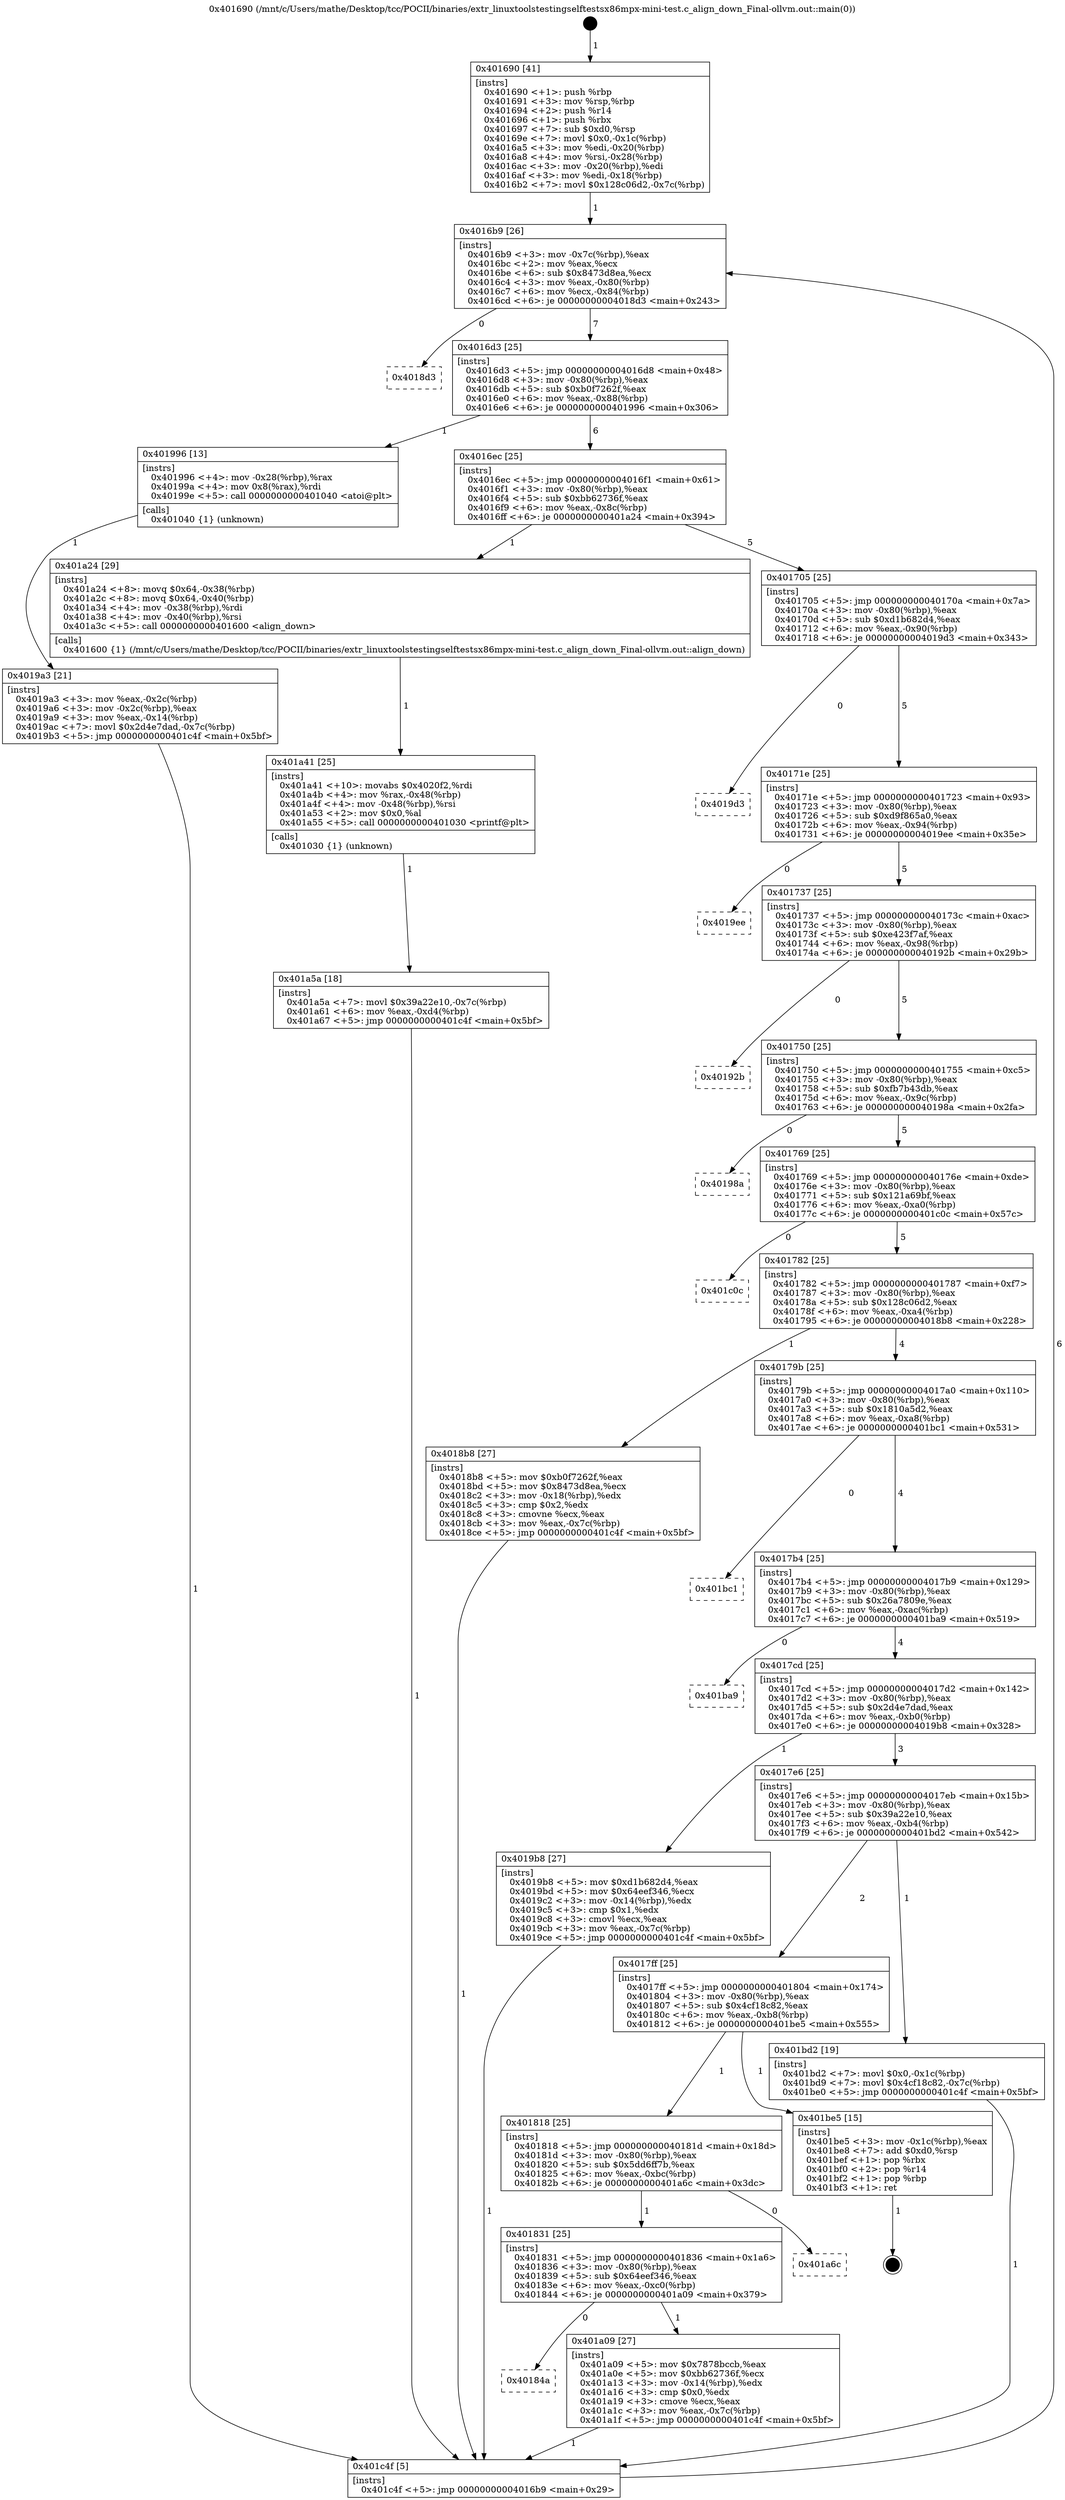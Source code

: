 digraph "0x401690" {
  label = "0x401690 (/mnt/c/Users/mathe/Desktop/tcc/POCII/binaries/extr_linuxtoolstestingselftestsx86mpx-mini-test.c_align_down_Final-ollvm.out::main(0))"
  labelloc = "t"
  node[shape=record]

  Entry [label="",width=0.3,height=0.3,shape=circle,fillcolor=black,style=filled]
  "0x4016b9" [label="{
     0x4016b9 [26]\l
     | [instrs]\l
     &nbsp;&nbsp;0x4016b9 \<+3\>: mov -0x7c(%rbp),%eax\l
     &nbsp;&nbsp;0x4016bc \<+2\>: mov %eax,%ecx\l
     &nbsp;&nbsp;0x4016be \<+6\>: sub $0x8473d8ea,%ecx\l
     &nbsp;&nbsp;0x4016c4 \<+3\>: mov %eax,-0x80(%rbp)\l
     &nbsp;&nbsp;0x4016c7 \<+6\>: mov %ecx,-0x84(%rbp)\l
     &nbsp;&nbsp;0x4016cd \<+6\>: je 00000000004018d3 \<main+0x243\>\l
  }"]
  "0x4018d3" [label="{
     0x4018d3\l
  }", style=dashed]
  "0x4016d3" [label="{
     0x4016d3 [25]\l
     | [instrs]\l
     &nbsp;&nbsp;0x4016d3 \<+5\>: jmp 00000000004016d8 \<main+0x48\>\l
     &nbsp;&nbsp;0x4016d8 \<+3\>: mov -0x80(%rbp),%eax\l
     &nbsp;&nbsp;0x4016db \<+5\>: sub $0xb0f7262f,%eax\l
     &nbsp;&nbsp;0x4016e0 \<+6\>: mov %eax,-0x88(%rbp)\l
     &nbsp;&nbsp;0x4016e6 \<+6\>: je 0000000000401996 \<main+0x306\>\l
  }"]
  Exit [label="",width=0.3,height=0.3,shape=circle,fillcolor=black,style=filled,peripheries=2]
  "0x401996" [label="{
     0x401996 [13]\l
     | [instrs]\l
     &nbsp;&nbsp;0x401996 \<+4\>: mov -0x28(%rbp),%rax\l
     &nbsp;&nbsp;0x40199a \<+4\>: mov 0x8(%rax),%rdi\l
     &nbsp;&nbsp;0x40199e \<+5\>: call 0000000000401040 \<atoi@plt\>\l
     | [calls]\l
     &nbsp;&nbsp;0x401040 \{1\} (unknown)\l
  }"]
  "0x4016ec" [label="{
     0x4016ec [25]\l
     | [instrs]\l
     &nbsp;&nbsp;0x4016ec \<+5\>: jmp 00000000004016f1 \<main+0x61\>\l
     &nbsp;&nbsp;0x4016f1 \<+3\>: mov -0x80(%rbp),%eax\l
     &nbsp;&nbsp;0x4016f4 \<+5\>: sub $0xbb62736f,%eax\l
     &nbsp;&nbsp;0x4016f9 \<+6\>: mov %eax,-0x8c(%rbp)\l
     &nbsp;&nbsp;0x4016ff \<+6\>: je 0000000000401a24 \<main+0x394\>\l
  }"]
  "0x401a5a" [label="{
     0x401a5a [18]\l
     | [instrs]\l
     &nbsp;&nbsp;0x401a5a \<+7\>: movl $0x39a22e10,-0x7c(%rbp)\l
     &nbsp;&nbsp;0x401a61 \<+6\>: mov %eax,-0xd4(%rbp)\l
     &nbsp;&nbsp;0x401a67 \<+5\>: jmp 0000000000401c4f \<main+0x5bf\>\l
  }"]
  "0x401a24" [label="{
     0x401a24 [29]\l
     | [instrs]\l
     &nbsp;&nbsp;0x401a24 \<+8\>: movq $0x64,-0x38(%rbp)\l
     &nbsp;&nbsp;0x401a2c \<+8\>: movq $0x64,-0x40(%rbp)\l
     &nbsp;&nbsp;0x401a34 \<+4\>: mov -0x38(%rbp),%rdi\l
     &nbsp;&nbsp;0x401a38 \<+4\>: mov -0x40(%rbp),%rsi\l
     &nbsp;&nbsp;0x401a3c \<+5\>: call 0000000000401600 \<align_down\>\l
     | [calls]\l
     &nbsp;&nbsp;0x401600 \{1\} (/mnt/c/Users/mathe/Desktop/tcc/POCII/binaries/extr_linuxtoolstestingselftestsx86mpx-mini-test.c_align_down_Final-ollvm.out::align_down)\l
  }"]
  "0x401705" [label="{
     0x401705 [25]\l
     | [instrs]\l
     &nbsp;&nbsp;0x401705 \<+5\>: jmp 000000000040170a \<main+0x7a\>\l
     &nbsp;&nbsp;0x40170a \<+3\>: mov -0x80(%rbp),%eax\l
     &nbsp;&nbsp;0x40170d \<+5\>: sub $0xd1b682d4,%eax\l
     &nbsp;&nbsp;0x401712 \<+6\>: mov %eax,-0x90(%rbp)\l
     &nbsp;&nbsp;0x401718 \<+6\>: je 00000000004019d3 \<main+0x343\>\l
  }"]
  "0x401a41" [label="{
     0x401a41 [25]\l
     | [instrs]\l
     &nbsp;&nbsp;0x401a41 \<+10\>: movabs $0x4020f2,%rdi\l
     &nbsp;&nbsp;0x401a4b \<+4\>: mov %rax,-0x48(%rbp)\l
     &nbsp;&nbsp;0x401a4f \<+4\>: mov -0x48(%rbp),%rsi\l
     &nbsp;&nbsp;0x401a53 \<+2\>: mov $0x0,%al\l
     &nbsp;&nbsp;0x401a55 \<+5\>: call 0000000000401030 \<printf@plt\>\l
     | [calls]\l
     &nbsp;&nbsp;0x401030 \{1\} (unknown)\l
  }"]
  "0x4019d3" [label="{
     0x4019d3\l
  }", style=dashed]
  "0x40171e" [label="{
     0x40171e [25]\l
     | [instrs]\l
     &nbsp;&nbsp;0x40171e \<+5\>: jmp 0000000000401723 \<main+0x93\>\l
     &nbsp;&nbsp;0x401723 \<+3\>: mov -0x80(%rbp),%eax\l
     &nbsp;&nbsp;0x401726 \<+5\>: sub $0xd9f865a0,%eax\l
     &nbsp;&nbsp;0x40172b \<+6\>: mov %eax,-0x94(%rbp)\l
     &nbsp;&nbsp;0x401731 \<+6\>: je 00000000004019ee \<main+0x35e\>\l
  }"]
  "0x40184a" [label="{
     0x40184a\l
  }", style=dashed]
  "0x4019ee" [label="{
     0x4019ee\l
  }", style=dashed]
  "0x401737" [label="{
     0x401737 [25]\l
     | [instrs]\l
     &nbsp;&nbsp;0x401737 \<+5\>: jmp 000000000040173c \<main+0xac\>\l
     &nbsp;&nbsp;0x40173c \<+3\>: mov -0x80(%rbp),%eax\l
     &nbsp;&nbsp;0x40173f \<+5\>: sub $0xe423f7af,%eax\l
     &nbsp;&nbsp;0x401744 \<+6\>: mov %eax,-0x98(%rbp)\l
     &nbsp;&nbsp;0x40174a \<+6\>: je 000000000040192b \<main+0x29b\>\l
  }"]
  "0x401a09" [label="{
     0x401a09 [27]\l
     | [instrs]\l
     &nbsp;&nbsp;0x401a09 \<+5\>: mov $0x7878bccb,%eax\l
     &nbsp;&nbsp;0x401a0e \<+5\>: mov $0xbb62736f,%ecx\l
     &nbsp;&nbsp;0x401a13 \<+3\>: mov -0x14(%rbp),%edx\l
     &nbsp;&nbsp;0x401a16 \<+3\>: cmp $0x0,%edx\l
     &nbsp;&nbsp;0x401a19 \<+3\>: cmove %ecx,%eax\l
     &nbsp;&nbsp;0x401a1c \<+3\>: mov %eax,-0x7c(%rbp)\l
     &nbsp;&nbsp;0x401a1f \<+5\>: jmp 0000000000401c4f \<main+0x5bf\>\l
  }"]
  "0x40192b" [label="{
     0x40192b\l
  }", style=dashed]
  "0x401750" [label="{
     0x401750 [25]\l
     | [instrs]\l
     &nbsp;&nbsp;0x401750 \<+5\>: jmp 0000000000401755 \<main+0xc5\>\l
     &nbsp;&nbsp;0x401755 \<+3\>: mov -0x80(%rbp),%eax\l
     &nbsp;&nbsp;0x401758 \<+5\>: sub $0xfb7b43db,%eax\l
     &nbsp;&nbsp;0x40175d \<+6\>: mov %eax,-0x9c(%rbp)\l
     &nbsp;&nbsp;0x401763 \<+6\>: je 000000000040198a \<main+0x2fa\>\l
  }"]
  "0x401831" [label="{
     0x401831 [25]\l
     | [instrs]\l
     &nbsp;&nbsp;0x401831 \<+5\>: jmp 0000000000401836 \<main+0x1a6\>\l
     &nbsp;&nbsp;0x401836 \<+3\>: mov -0x80(%rbp),%eax\l
     &nbsp;&nbsp;0x401839 \<+5\>: sub $0x64eef346,%eax\l
     &nbsp;&nbsp;0x40183e \<+6\>: mov %eax,-0xc0(%rbp)\l
     &nbsp;&nbsp;0x401844 \<+6\>: je 0000000000401a09 \<main+0x379\>\l
  }"]
  "0x40198a" [label="{
     0x40198a\l
  }", style=dashed]
  "0x401769" [label="{
     0x401769 [25]\l
     | [instrs]\l
     &nbsp;&nbsp;0x401769 \<+5\>: jmp 000000000040176e \<main+0xde\>\l
     &nbsp;&nbsp;0x40176e \<+3\>: mov -0x80(%rbp),%eax\l
     &nbsp;&nbsp;0x401771 \<+5\>: sub $0x121a69bf,%eax\l
     &nbsp;&nbsp;0x401776 \<+6\>: mov %eax,-0xa0(%rbp)\l
     &nbsp;&nbsp;0x40177c \<+6\>: je 0000000000401c0c \<main+0x57c\>\l
  }"]
  "0x401a6c" [label="{
     0x401a6c\l
  }", style=dashed]
  "0x401c0c" [label="{
     0x401c0c\l
  }", style=dashed]
  "0x401782" [label="{
     0x401782 [25]\l
     | [instrs]\l
     &nbsp;&nbsp;0x401782 \<+5\>: jmp 0000000000401787 \<main+0xf7\>\l
     &nbsp;&nbsp;0x401787 \<+3\>: mov -0x80(%rbp),%eax\l
     &nbsp;&nbsp;0x40178a \<+5\>: sub $0x128c06d2,%eax\l
     &nbsp;&nbsp;0x40178f \<+6\>: mov %eax,-0xa4(%rbp)\l
     &nbsp;&nbsp;0x401795 \<+6\>: je 00000000004018b8 \<main+0x228\>\l
  }"]
  "0x401818" [label="{
     0x401818 [25]\l
     | [instrs]\l
     &nbsp;&nbsp;0x401818 \<+5\>: jmp 000000000040181d \<main+0x18d\>\l
     &nbsp;&nbsp;0x40181d \<+3\>: mov -0x80(%rbp),%eax\l
     &nbsp;&nbsp;0x401820 \<+5\>: sub $0x5dd6ff7b,%eax\l
     &nbsp;&nbsp;0x401825 \<+6\>: mov %eax,-0xbc(%rbp)\l
     &nbsp;&nbsp;0x40182b \<+6\>: je 0000000000401a6c \<main+0x3dc\>\l
  }"]
  "0x4018b8" [label="{
     0x4018b8 [27]\l
     | [instrs]\l
     &nbsp;&nbsp;0x4018b8 \<+5\>: mov $0xb0f7262f,%eax\l
     &nbsp;&nbsp;0x4018bd \<+5\>: mov $0x8473d8ea,%ecx\l
     &nbsp;&nbsp;0x4018c2 \<+3\>: mov -0x18(%rbp),%edx\l
     &nbsp;&nbsp;0x4018c5 \<+3\>: cmp $0x2,%edx\l
     &nbsp;&nbsp;0x4018c8 \<+3\>: cmovne %ecx,%eax\l
     &nbsp;&nbsp;0x4018cb \<+3\>: mov %eax,-0x7c(%rbp)\l
     &nbsp;&nbsp;0x4018ce \<+5\>: jmp 0000000000401c4f \<main+0x5bf\>\l
  }"]
  "0x40179b" [label="{
     0x40179b [25]\l
     | [instrs]\l
     &nbsp;&nbsp;0x40179b \<+5\>: jmp 00000000004017a0 \<main+0x110\>\l
     &nbsp;&nbsp;0x4017a0 \<+3\>: mov -0x80(%rbp),%eax\l
     &nbsp;&nbsp;0x4017a3 \<+5\>: sub $0x1810a5d2,%eax\l
     &nbsp;&nbsp;0x4017a8 \<+6\>: mov %eax,-0xa8(%rbp)\l
     &nbsp;&nbsp;0x4017ae \<+6\>: je 0000000000401bc1 \<main+0x531\>\l
  }"]
  "0x401c4f" [label="{
     0x401c4f [5]\l
     | [instrs]\l
     &nbsp;&nbsp;0x401c4f \<+5\>: jmp 00000000004016b9 \<main+0x29\>\l
  }"]
  "0x401690" [label="{
     0x401690 [41]\l
     | [instrs]\l
     &nbsp;&nbsp;0x401690 \<+1\>: push %rbp\l
     &nbsp;&nbsp;0x401691 \<+3\>: mov %rsp,%rbp\l
     &nbsp;&nbsp;0x401694 \<+2\>: push %r14\l
     &nbsp;&nbsp;0x401696 \<+1\>: push %rbx\l
     &nbsp;&nbsp;0x401697 \<+7\>: sub $0xd0,%rsp\l
     &nbsp;&nbsp;0x40169e \<+7\>: movl $0x0,-0x1c(%rbp)\l
     &nbsp;&nbsp;0x4016a5 \<+3\>: mov %edi,-0x20(%rbp)\l
     &nbsp;&nbsp;0x4016a8 \<+4\>: mov %rsi,-0x28(%rbp)\l
     &nbsp;&nbsp;0x4016ac \<+3\>: mov -0x20(%rbp),%edi\l
     &nbsp;&nbsp;0x4016af \<+3\>: mov %edi,-0x18(%rbp)\l
     &nbsp;&nbsp;0x4016b2 \<+7\>: movl $0x128c06d2,-0x7c(%rbp)\l
  }"]
  "0x4019a3" [label="{
     0x4019a3 [21]\l
     | [instrs]\l
     &nbsp;&nbsp;0x4019a3 \<+3\>: mov %eax,-0x2c(%rbp)\l
     &nbsp;&nbsp;0x4019a6 \<+3\>: mov -0x2c(%rbp),%eax\l
     &nbsp;&nbsp;0x4019a9 \<+3\>: mov %eax,-0x14(%rbp)\l
     &nbsp;&nbsp;0x4019ac \<+7\>: movl $0x2d4e7dad,-0x7c(%rbp)\l
     &nbsp;&nbsp;0x4019b3 \<+5\>: jmp 0000000000401c4f \<main+0x5bf\>\l
  }"]
  "0x401be5" [label="{
     0x401be5 [15]\l
     | [instrs]\l
     &nbsp;&nbsp;0x401be5 \<+3\>: mov -0x1c(%rbp),%eax\l
     &nbsp;&nbsp;0x401be8 \<+7\>: add $0xd0,%rsp\l
     &nbsp;&nbsp;0x401bef \<+1\>: pop %rbx\l
     &nbsp;&nbsp;0x401bf0 \<+2\>: pop %r14\l
     &nbsp;&nbsp;0x401bf2 \<+1\>: pop %rbp\l
     &nbsp;&nbsp;0x401bf3 \<+1\>: ret\l
  }"]
  "0x401bc1" [label="{
     0x401bc1\l
  }", style=dashed]
  "0x4017b4" [label="{
     0x4017b4 [25]\l
     | [instrs]\l
     &nbsp;&nbsp;0x4017b4 \<+5\>: jmp 00000000004017b9 \<main+0x129\>\l
     &nbsp;&nbsp;0x4017b9 \<+3\>: mov -0x80(%rbp),%eax\l
     &nbsp;&nbsp;0x4017bc \<+5\>: sub $0x26a7809e,%eax\l
     &nbsp;&nbsp;0x4017c1 \<+6\>: mov %eax,-0xac(%rbp)\l
     &nbsp;&nbsp;0x4017c7 \<+6\>: je 0000000000401ba9 \<main+0x519\>\l
  }"]
  "0x4017ff" [label="{
     0x4017ff [25]\l
     | [instrs]\l
     &nbsp;&nbsp;0x4017ff \<+5\>: jmp 0000000000401804 \<main+0x174\>\l
     &nbsp;&nbsp;0x401804 \<+3\>: mov -0x80(%rbp),%eax\l
     &nbsp;&nbsp;0x401807 \<+5\>: sub $0x4cf18c82,%eax\l
     &nbsp;&nbsp;0x40180c \<+6\>: mov %eax,-0xb8(%rbp)\l
     &nbsp;&nbsp;0x401812 \<+6\>: je 0000000000401be5 \<main+0x555\>\l
  }"]
  "0x401ba9" [label="{
     0x401ba9\l
  }", style=dashed]
  "0x4017cd" [label="{
     0x4017cd [25]\l
     | [instrs]\l
     &nbsp;&nbsp;0x4017cd \<+5\>: jmp 00000000004017d2 \<main+0x142\>\l
     &nbsp;&nbsp;0x4017d2 \<+3\>: mov -0x80(%rbp),%eax\l
     &nbsp;&nbsp;0x4017d5 \<+5\>: sub $0x2d4e7dad,%eax\l
     &nbsp;&nbsp;0x4017da \<+6\>: mov %eax,-0xb0(%rbp)\l
     &nbsp;&nbsp;0x4017e0 \<+6\>: je 00000000004019b8 \<main+0x328\>\l
  }"]
  "0x401bd2" [label="{
     0x401bd2 [19]\l
     | [instrs]\l
     &nbsp;&nbsp;0x401bd2 \<+7\>: movl $0x0,-0x1c(%rbp)\l
     &nbsp;&nbsp;0x401bd9 \<+7\>: movl $0x4cf18c82,-0x7c(%rbp)\l
     &nbsp;&nbsp;0x401be0 \<+5\>: jmp 0000000000401c4f \<main+0x5bf\>\l
  }"]
  "0x4019b8" [label="{
     0x4019b8 [27]\l
     | [instrs]\l
     &nbsp;&nbsp;0x4019b8 \<+5\>: mov $0xd1b682d4,%eax\l
     &nbsp;&nbsp;0x4019bd \<+5\>: mov $0x64eef346,%ecx\l
     &nbsp;&nbsp;0x4019c2 \<+3\>: mov -0x14(%rbp),%edx\l
     &nbsp;&nbsp;0x4019c5 \<+3\>: cmp $0x1,%edx\l
     &nbsp;&nbsp;0x4019c8 \<+3\>: cmovl %ecx,%eax\l
     &nbsp;&nbsp;0x4019cb \<+3\>: mov %eax,-0x7c(%rbp)\l
     &nbsp;&nbsp;0x4019ce \<+5\>: jmp 0000000000401c4f \<main+0x5bf\>\l
  }"]
  "0x4017e6" [label="{
     0x4017e6 [25]\l
     | [instrs]\l
     &nbsp;&nbsp;0x4017e6 \<+5\>: jmp 00000000004017eb \<main+0x15b\>\l
     &nbsp;&nbsp;0x4017eb \<+3\>: mov -0x80(%rbp),%eax\l
     &nbsp;&nbsp;0x4017ee \<+5\>: sub $0x39a22e10,%eax\l
     &nbsp;&nbsp;0x4017f3 \<+6\>: mov %eax,-0xb4(%rbp)\l
     &nbsp;&nbsp;0x4017f9 \<+6\>: je 0000000000401bd2 \<main+0x542\>\l
  }"]
  Entry -> "0x401690" [label=" 1"]
  "0x4016b9" -> "0x4018d3" [label=" 0"]
  "0x4016b9" -> "0x4016d3" [label=" 7"]
  "0x401be5" -> Exit [label=" 1"]
  "0x4016d3" -> "0x401996" [label=" 1"]
  "0x4016d3" -> "0x4016ec" [label=" 6"]
  "0x401bd2" -> "0x401c4f" [label=" 1"]
  "0x4016ec" -> "0x401a24" [label=" 1"]
  "0x4016ec" -> "0x401705" [label=" 5"]
  "0x401a5a" -> "0x401c4f" [label=" 1"]
  "0x401705" -> "0x4019d3" [label=" 0"]
  "0x401705" -> "0x40171e" [label=" 5"]
  "0x401a41" -> "0x401a5a" [label=" 1"]
  "0x40171e" -> "0x4019ee" [label=" 0"]
  "0x40171e" -> "0x401737" [label=" 5"]
  "0x401a24" -> "0x401a41" [label=" 1"]
  "0x401737" -> "0x40192b" [label=" 0"]
  "0x401737" -> "0x401750" [label=" 5"]
  "0x401a09" -> "0x401c4f" [label=" 1"]
  "0x401750" -> "0x40198a" [label=" 0"]
  "0x401750" -> "0x401769" [label=" 5"]
  "0x401831" -> "0x401a09" [label=" 1"]
  "0x401769" -> "0x401c0c" [label=" 0"]
  "0x401769" -> "0x401782" [label=" 5"]
  "0x401831" -> "0x40184a" [label=" 0"]
  "0x401782" -> "0x4018b8" [label=" 1"]
  "0x401782" -> "0x40179b" [label=" 4"]
  "0x4018b8" -> "0x401c4f" [label=" 1"]
  "0x401690" -> "0x4016b9" [label=" 1"]
  "0x401c4f" -> "0x4016b9" [label=" 6"]
  "0x401996" -> "0x4019a3" [label=" 1"]
  "0x4019a3" -> "0x401c4f" [label=" 1"]
  "0x401818" -> "0x401a6c" [label=" 0"]
  "0x40179b" -> "0x401bc1" [label=" 0"]
  "0x40179b" -> "0x4017b4" [label=" 4"]
  "0x401818" -> "0x401831" [label=" 1"]
  "0x4017b4" -> "0x401ba9" [label=" 0"]
  "0x4017b4" -> "0x4017cd" [label=" 4"]
  "0x4017ff" -> "0x401be5" [label=" 1"]
  "0x4017cd" -> "0x4019b8" [label=" 1"]
  "0x4017cd" -> "0x4017e6" [label=" 3"]
  "0x4019b8" -> "0x401c4f" [label=" 1"]
  "0x4017ff" -> "0x401818" [label=" 1"]
  "0x4017e6" -> "0x401bd2" [label=" 1"]
  "0x4017e6" -> "0x4017ff" [label=" 2"]
}
